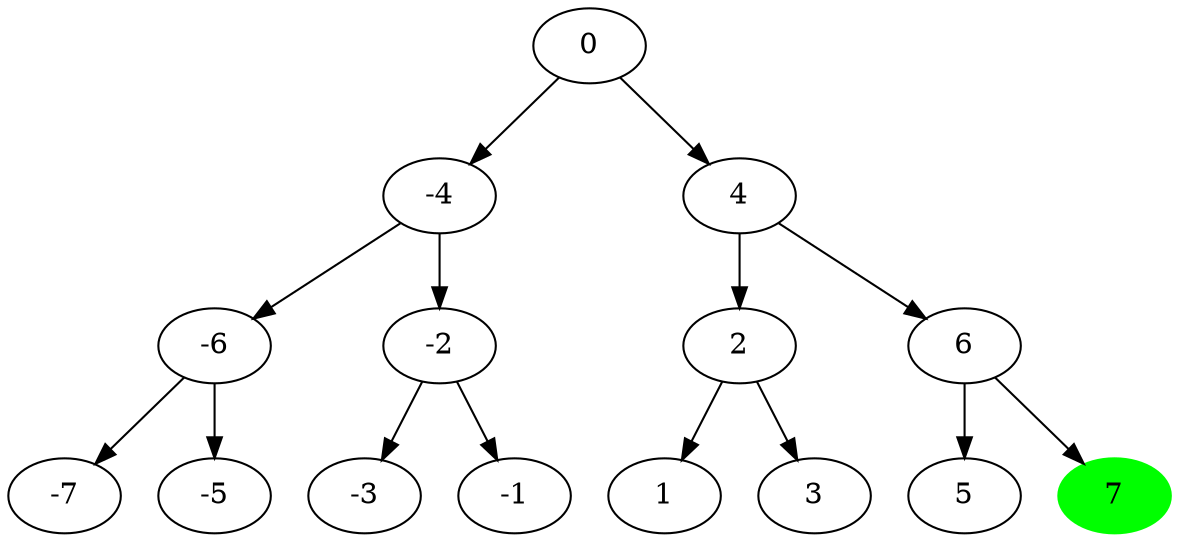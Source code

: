 digraph tree {
//0 -4 -6 -7 -5 -2 -3 -1 4 2 1 3 6 5 7 
n0 [label="0"]
n_4 [label="-4"]
n_6 [label="-6"]
n_7 [label="-7"]
n_5 [label="-5"]
n_2 [label="-2"]
n_3 [label="-3"]
n_1 [label="-1"]
n4 [label="4"]
n2 [label="2"]
n1 [label="1"]
n3 [label="3"]
n6 [label="6"]
n5 [label="5"]
n7 [label="7", style = filled , color = green]
n0->n_4
n0->n4
n_4->n_6
n_4->n_2
n4->n2
n4->n6
n_6->n_7
n_6->n_5
n_2->n_3
n_2->n_1
n2->n1
n2->n3
n6->n5
n6->n7
}